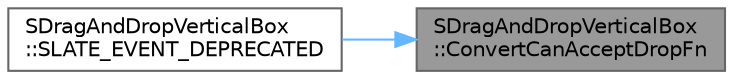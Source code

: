 digraph "SDragAndDropVerticalBox::ConvertCanAcceptDropFn"
{
 // INTERACTIVE_SVG=YES
 // LATEX_PDF_SIZE
  bgcolor="transparent";
  edge [fontname=Helvetica,fontsize=10,labelfontname=Helvetica,labelfontsize=10];
  node [fontname=Helvetica,fontsize=10,shape=box,height=0.2,width=0.4];
  rankdir="RL";
  Node1 [id="Node000001",label="SDragAndDropVerticalBox\l::ConvertCanAcceptDropFn",height=0.2,width=0.4,color="gray40", fillcolor="grey60", style="filled", fontcolor="black",tooltip=" "];
  Node1 -> Node2 [id="edge1_Node000001_Node000002",dir="back",color="steelblue1",style="solid",tooltip=" "];
  Node2 [id="Node000002",label="SDragAndDropVerticalBox\l::SLATE_EVENT_DEPRECATED",height=0.2,width=0.4,color="grey40", fillcolor="white", style="filled",URL="$d8/d13/classSDragAndDropVerticalBox.html#a2884c15ce7f3e0ccb44bee314caf17c4",tooltip="Handle this event to determine whether a drag and drop operation can be executed on top of the target..."];
}
